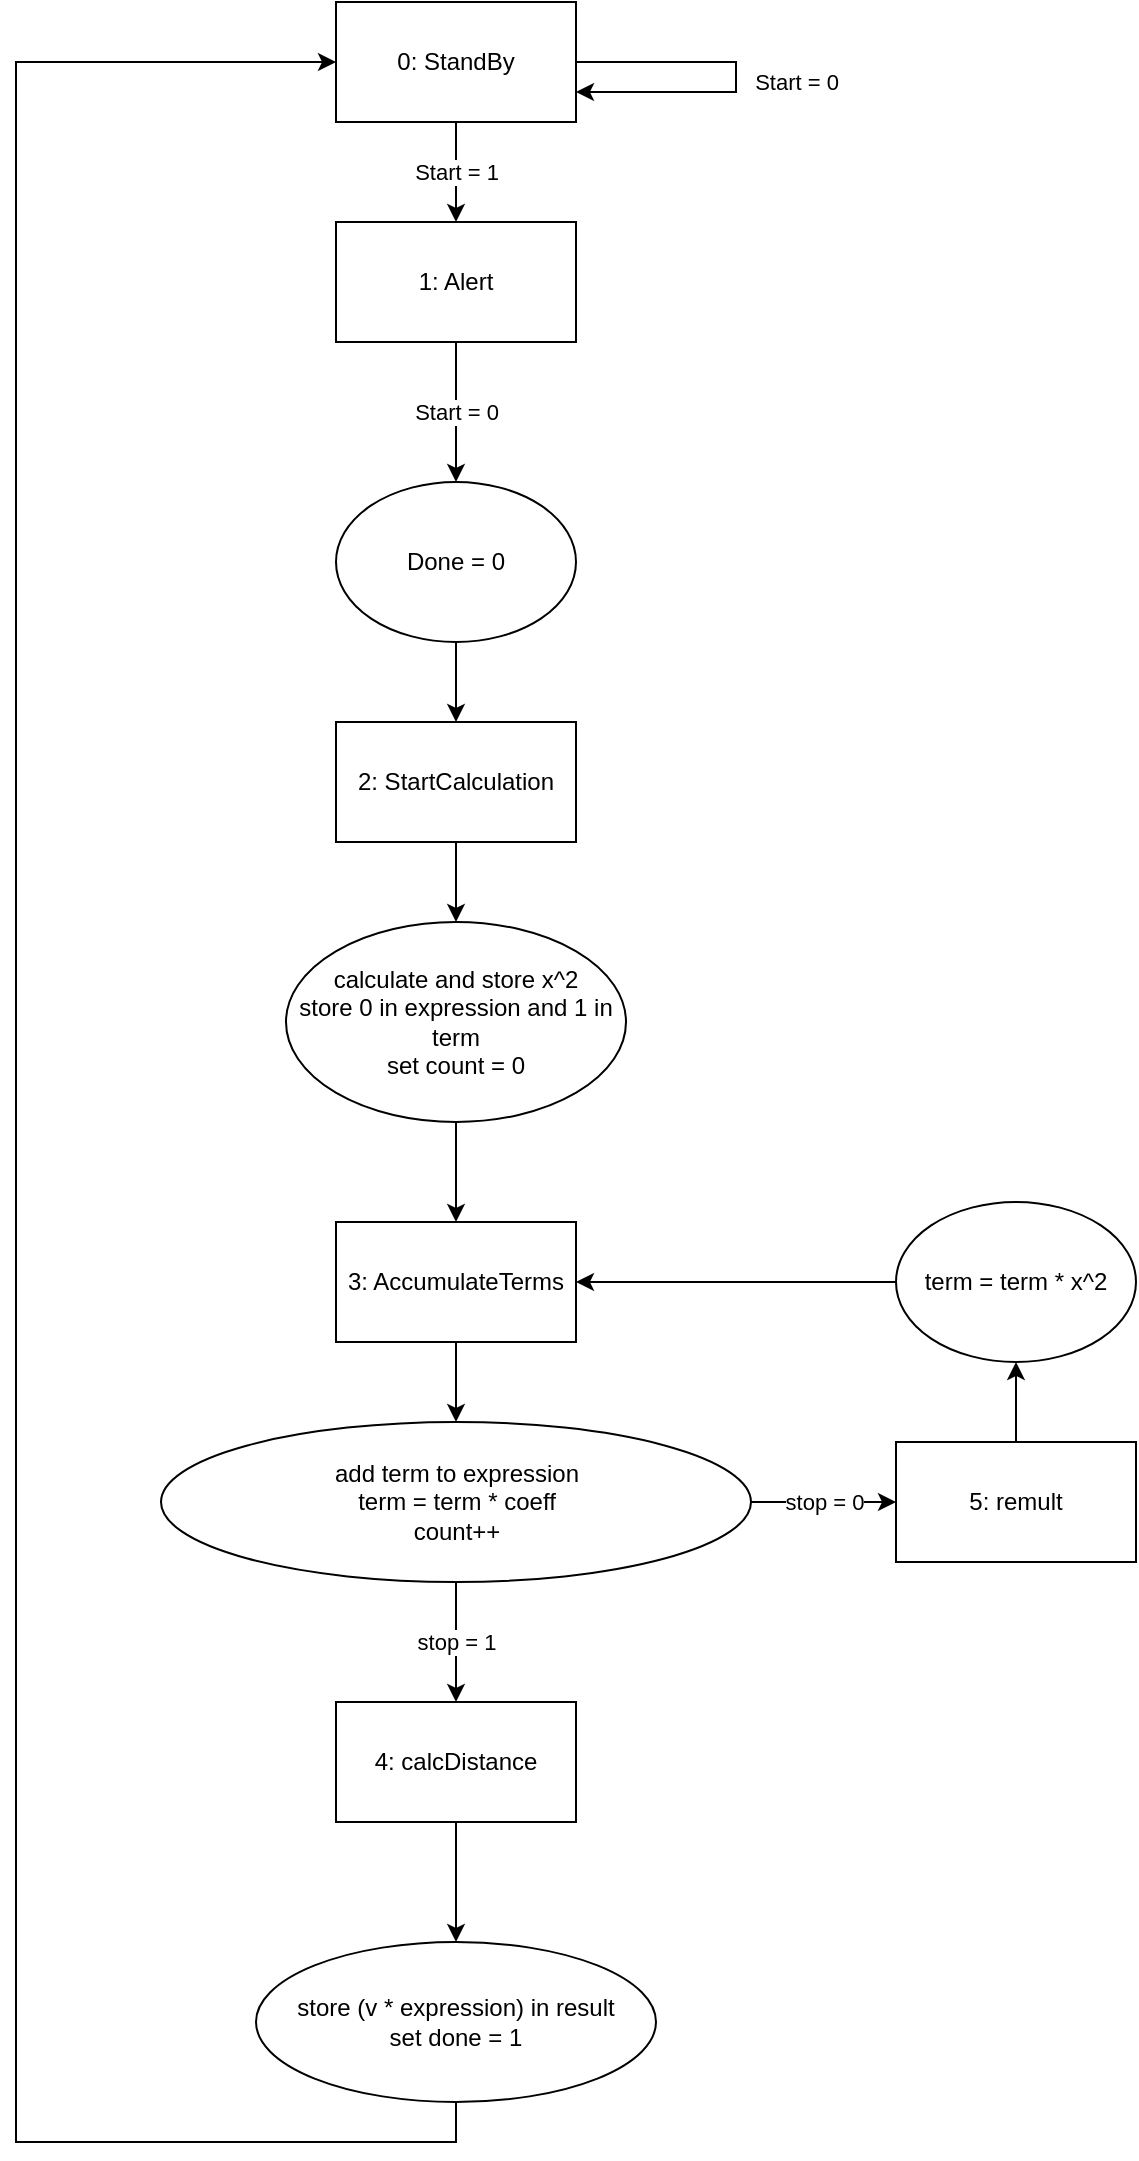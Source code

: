 <mxfile version="21.3.4" type="device">
  <diagram name="Page-1" id="MyTaShJHIrkFb3RBd3Ip">
    <mxGraphModel dx="955" dy="534" grid="1" gridSize="10" guides="1" tooltips="1" connect="1" arrows="1" fold="1" page="1" pageScale="1" pageWidth="11000" pageHeight="3000" math="0" shadow="0">
      <root>
        <mxCell id="0" />
        <mxCell id="1" parent="0" />
        <mxCell id="iD3Gvpg37z_KhyB9Bhyj-3" value="Start = 1" style="edgeStyle=orthogonalEdgeStyle;rounded=0;orthogonalLoop=1;jettySize=auto;html=1;exitX=0.5;exitY=1;exitDx=0;exitDy=0;" edge="1" parent="1" source="iD3Gvpg37z_KhyB9Bhyj-1" target="iD3Gvpg37z_KhyB9Bhyj-2">
          <mxGeometry relative="1" as="geometry" />
        </mxCell>
        <mxCell id="iD3Gvpg37z_KhyB9Bhyj-6" value="Start = 0" style="edgeStyle=orthogonalEdgeStyle;rounded=0;orthogonalLoop=1;jettySize=auto;html=1;exitX=1;exitY=0.5;exitDx=0;exitDy=0;entryX=1;entryY=0.75;entryDx=0;entryDy=0;" edge="1" parent="1" source="iD3Gvpg37z_KhyB9Bhyj-1" target="iD3Gvpg37z_KhyB9Bhyj-1">
          <mxGeometry x="0.029" y="30" relative="1" as="geometry">
            <mxPoint x="610" y="230" as="targetPoint" />
            <Array as="points">
              <mxPoint x="610" y="160" />
              <mxPoint x="610" y="175" />
            </Array>
            <mxPoint as="offset" />
          </mxGeometry>
        </mxCell>
        <mxCell id="iD3Gvpg37z_KhyB9Bhyj-1" value="0: StandBy" style="rounded=0;whiteSpace=wrap;html=1;" vertex="1" parent="1">
          <mxGeometry x="410" y="130" width="120" height="60" as="geometry" />
        </mxCell>
        <mxCell id="iD3Gvpg37z_KhyB9Bhyj-5" value="Start = 0" style="edgeStyle=orthogonalEdgeStyle;rounded=0;orthogonalLoop=1;jettySize=auto;html=1;exitX=0.5;exitY=1;exitDx=0;exitDy=0;entryX=0.5;entryY=0;entryDx=0;entryDy=0;" edge="1" parent="1" source="iD3Gvpg37z_KhyB9Bhyj-2" target="iD3Gvpg37z_KhyB9Bhyj-7">
          <mxGeometry relative="1" as="geometry">
            <mxPoint x="470" y="410" as="targetPoint" />
          </mxGeometry>
        </mxCell>
        <mxCell id="iD3Gvpg37z_KhyB9Bhyj-2" value="1: Alert" style="rounded=0;whiteSpace=wrap;html=1;" vertex="1" parent="1">
          <mxGeometry x="410" y="240" width="120" height="60" as="geometry" />
        </mxCell>
        <mxCell id="iD3Gvpg37z_KhyB9Bhyj-10" style="edgeStyle=orthogonalEdgeStyle;rounded=0;orthogonalLoop=1;jettySize=auto;html=1;exitX=0.5;exitY=1;exitDx=0;exitDy=0;entryX=0.5;entryY=0;entryDx=0;entryDy=0;" edge="1" parent="1" source="iD3Gvpg37z_KhyB9Bhyj-7" target="iD3Gvpg37z_KhyB9Bhyj-9">
          <mxGeometry relative="1" as="geometry" />
        </mxCell>
        <mxCell id="iD3Gvpg37z_KhyB9Bhyj-7" value="Done = 0" style="ellipse;whiteSpace=wrap;html=1;" vertex="1" parent="1">
          <mxGeometry x="410" y="370" width="120" height="80" as="geometry" />
        </mxCell>
        <mxCell id="iD3Gvpg37z_KhyB9Bhyj-12" style="edgeStyle=orthogonalEdgeStyle;rounded=0;orthogonalLoop=1;jettySize=auto;html=1;exitX=0.5;exitY=1;exitDx=0;exitDy=0;entryX=0.5;entryY=0;entryDx=0;entryDy=0;" edge="1" parent="1" source="iD3Gvpg37z_KhyB9Bhyj-9" target="iD3Gvpg37z_KhyB9Bhyj-11">
          <mxGeometry relative="1" as="geometry" />
        </mxCell>
        <mxCell id="iD3Gvpg37z_KhyB9Bhyj-9" value="2: StartCalculation" style="rounded=0;whiteSpace=wrap;html=1;" vertex="1" parent="1">
          <mxGeometry x="410" y="490" width="120" height="60" as="geometry" />
        </mxCell>
        <mxCell id="iD3Gvpg37z_KhyB9Bhyj-14" style="edgeStyle=orthogonalEdgeStyle;rounded=0;orthogonalLoop=1;jettySize=auto;html=1;exitX=0.5;exitY=1;exitDx=0;exitDy=0;entryX=0.5;entryY=0;entryDx=0;entryDy=0;" edge="1" parent="1" source="iD3Gvpg37z_KhyB9Bhyj-11" target="iD3Gvpg37z_KhyB9Bhyj-13">
          <mxGeometry relative="1" as="geometry" />
        </mxCell>
        <mxCell id="iD3Gvpg37z_KhyB9Bhyj-11" value="calculate and store x^2&lt;br&gt;store 0 in expression and 1 in term&lt;br&gt;set count = 0" style="ellipse;whiteSpace=wrap;html=1;" vertex="1" parent="1">
          <mxGeometry x="385" y="590" width="170" height="100" as="geometry" />
        </mxCell>
        <mxCell id="iD3Gvpg37z_KhyB9Bhyj-17" style="edgeStyle=orthogonalEdgeStyle;rounded=0;orthogonalLoop=1;jettySize=auto;html=1;exitX=0.5;exitY=1;exitDx=0;exitDy=0;entryX=0.5;entryY=0;entryDx=0;entryDy=0;" edge="1" parent="1" source="iD3Gvpg37z_KhyB9Bhyj-13" target="iD3Gvpg37z_KhyB9Bhyj-15">
          <mxGeometry relative="1" as="geometry" />
        </mxCell>
        <mxCell id="iD3Gvpg37z_KhyB9Bhyj-13" value="3: AccumulateTerms" style="rounded=0;whiteSpace=wrap;html=1;" vertex="1" parent="1">
          <mxGeometry x="410" y="740" width="120" height="60" as="geometry" />
        </mxCell>
        <mxCell id="iD3Gvpg37z_KhyB9Bhyj-20" value="stop = 1" style="edgeStyle=orthogonalEdgeStyle;rounded=0;orthogonalLoop=1;jettySize=auto;html=1;exitX=0.5;exitY=1;exitDx=0;exitDy=0;entryX=0.5;entryY=0;entryDx=0;entryDy=0;" edge="1" parent="1" source="iD3Gvpg37z_KhyB9Bhyj-15" target="iD3Gvpg37z_KhyB9Bhyj-19">
          <mxGeometry relative="1" as="geometry" />
        </mxCell>
        <mxCell id="iD3Gvpg37z_KhyB9Bhyj-26" value="stop = 0" style="edgeStyle=orthogonalEdgeStyle;rounded=0;orthogonalLoop=1;jettySize=auto;html=1;exitX=1;exitY=0.5;exitDx=0;exitDy=0;entryX=0;entryY=0.5;entryDx=0;entryDy=0;" edge="1" parent="1" source="iD3Gvpg37z_KhyB9Bhyj-15" target="iD3Gvpg37z_KhyB9Bhyj-25">
          <mxGeometry relative="1" as="geometry" />
        </mxCell>
        <mxCell id="iD3Gvpg37z_KhyB9Bhyj-15" value="add term to expression&lt;br&gt;term = term * coeff&lt;br&gt;count++" style="ellipse;whiteSpace=wrap;html=1;" vertex="1" parent="1">
          <mxGeometry x="322.5" y="840" width="295" height="80" as="geometry" />
        </mxCell>
        <mxCell id="iD3Gvpg37z_KhyB9Bhyj-23" style="edgeStyle=orthogonalEdgeStyle;rounded=0;orthogonalLoop=1;jettySize=auto;html=1;exitX=0.5;exitY=1;exitDx=0;exitDy=0;entryX=0.5;entryY=0;entryDx=0;entryDy=0;" edge="1" parent="1" source="iD3Gvpg37z_KhyB9Bhyj-19" target="iD3Gvpg37z_KhyB9Bhyj-22">
          <mxGeometry relative="1" as="geometry" />
        </mxCell>
        <mxCell id="iD3Gvpg37z_KhyB9Bhyj-19" value="4: calcDistance" style="rounded=0;whiteSpace=wrap;html=1;" vertex="1" parent="1">
          <mxGeometry x="410" y="980" width="120" height="60" as="geometry" />
        </mxCell>
        <mxCell id="iD3Gvpg37z_KhyB9Bhyj-24" style="edgeStyle=orthogonalEdgeStyle;rounded=0;orthogonalLoop=1;jettySize=auto;html=1;exitX=0.5;exitY=1;exitDx=0;exitDy=0;" edge="1" parent="1" source="iD3Gvpg37z_KhyB9Bhyj-22">
          <mxGeometry relative="1" as="geometry">
            <mxPoint x="410" y="160" as="targetPoint" />
            <Array as="points">
              <mxPoint x="470" y="1200" />
              <mxPoint x="250" y="1200" />
              <mxPoint x="250" y="160" />
            </Array>
          </mxGeometry>
        </mxCell>
        <mxCell id="iD3Gvpg37z_KhyB9Bhyj-22" value="store (v * expression) in result&lt;br&gt;set done = 1" style="ellipse;whiteSpace=wrap;html=1;" vertex="1" parent="1">
          <mxGeometry x="370" y="1100" width="200" height="80" as="geometry" />
        </mxCell>
        <mxCell id="iD3Gvpg37z_KhyB9Bhyj-27" style="edgeStyle=orthogonalEdgeStyle;rounded=0;orthogonalLoop=1;jettySize=auto;html=1;exitX=0.5;exitY=0;exitDx=0;exitDy=0;entryX=0.5;entryY=1;entryDx=0;entryDy=0;" edge="1" parent="1" source="iD3Gvpg37z_KhyB9Bhyj-25" target="iD3Gvpg37z_KhyB9Bhyj-28">
          <mxGeometry relative="1" as="geometry">
            <mxPoint x="749.609" y="790" as="targetPoint" />
          </mxGeometry>
        </mxCell>
        <mxCell id="iD3Gvpg37z_KhyB9Bhyj-25" value="5: remult" style="rounded=0;whiteSpace=wrap;html=1;" vertex="1" parent="1">
          <mxGeometry x="690" y="850" width="120" height="60" as="geometry" />
        </mxCell>
        <mxCell id="iD3Gvpg37z_KhyB9Bhyj-29" style="edgeStyle=orthogonalEdgeStyle;rounded=0;orthogonalLoop=1;jettySize=auto;html=1;exitX=0;exitY=0.5;exitDx=0;exitDy=0;entryX=1;entryY=0.5;entryDx=0;entryDy=0;" edge="1" parent="1" source="iD3Gvpg37z_KhyB9Bhyj-28" target="iD3Gvpg37z_KhyB9Bhyj-13">
          <mxGeometry relative="1" as="geometry" />
        </mxCell>
        <mxCell id="iD3Gvpg37z_KhyB9Bhyj-28" value="term = term * x^2" style="ellipse;whiteSpace=wrap;html=1;" vertex="1" parent="1">
          <mxGeometry x="690" y="730" width="120" height="80" as="geometry" />
        </mxCell>
      </root>
    </mxGraphModel>
  </diagram>
</mxfile>
